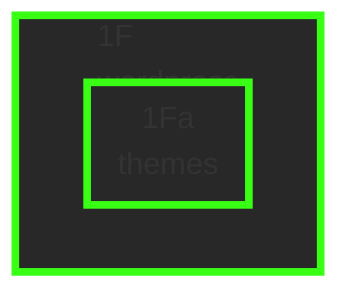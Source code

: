 flowchart TB
  classDef module fill:#f9f,stroke:#333,stroke-width:2px,color:#333,font-weight:bold;
  classDef file fill:#D1C4E9,stroke:#666,stroke-width:1px,color:#333;
  classDef doc fill:#D1C4E9,stroke:#666,stroke-width:1px,color:#333;
  classDef focusNode stroke:#007bff,stroke-width:3px;
  linkStyle default stroke:#CCCCCC,stroke-width:1px

  %% -- Nodes and Subgraphs --
  subgraph sg_1F ["1F<br>wordpress"]
    style sg_1F fill:#282828,stroke:#39FF14,stroke-width:4px
    subgraph sg_1Fa ["1Fa<br>themes"]
      style sg_1Fa fill:#282828,stroke:#39FF14,stroke-width:4px
    end
  end

  %% -- Fallback Node Definitions --

  %% -- Dependencies --